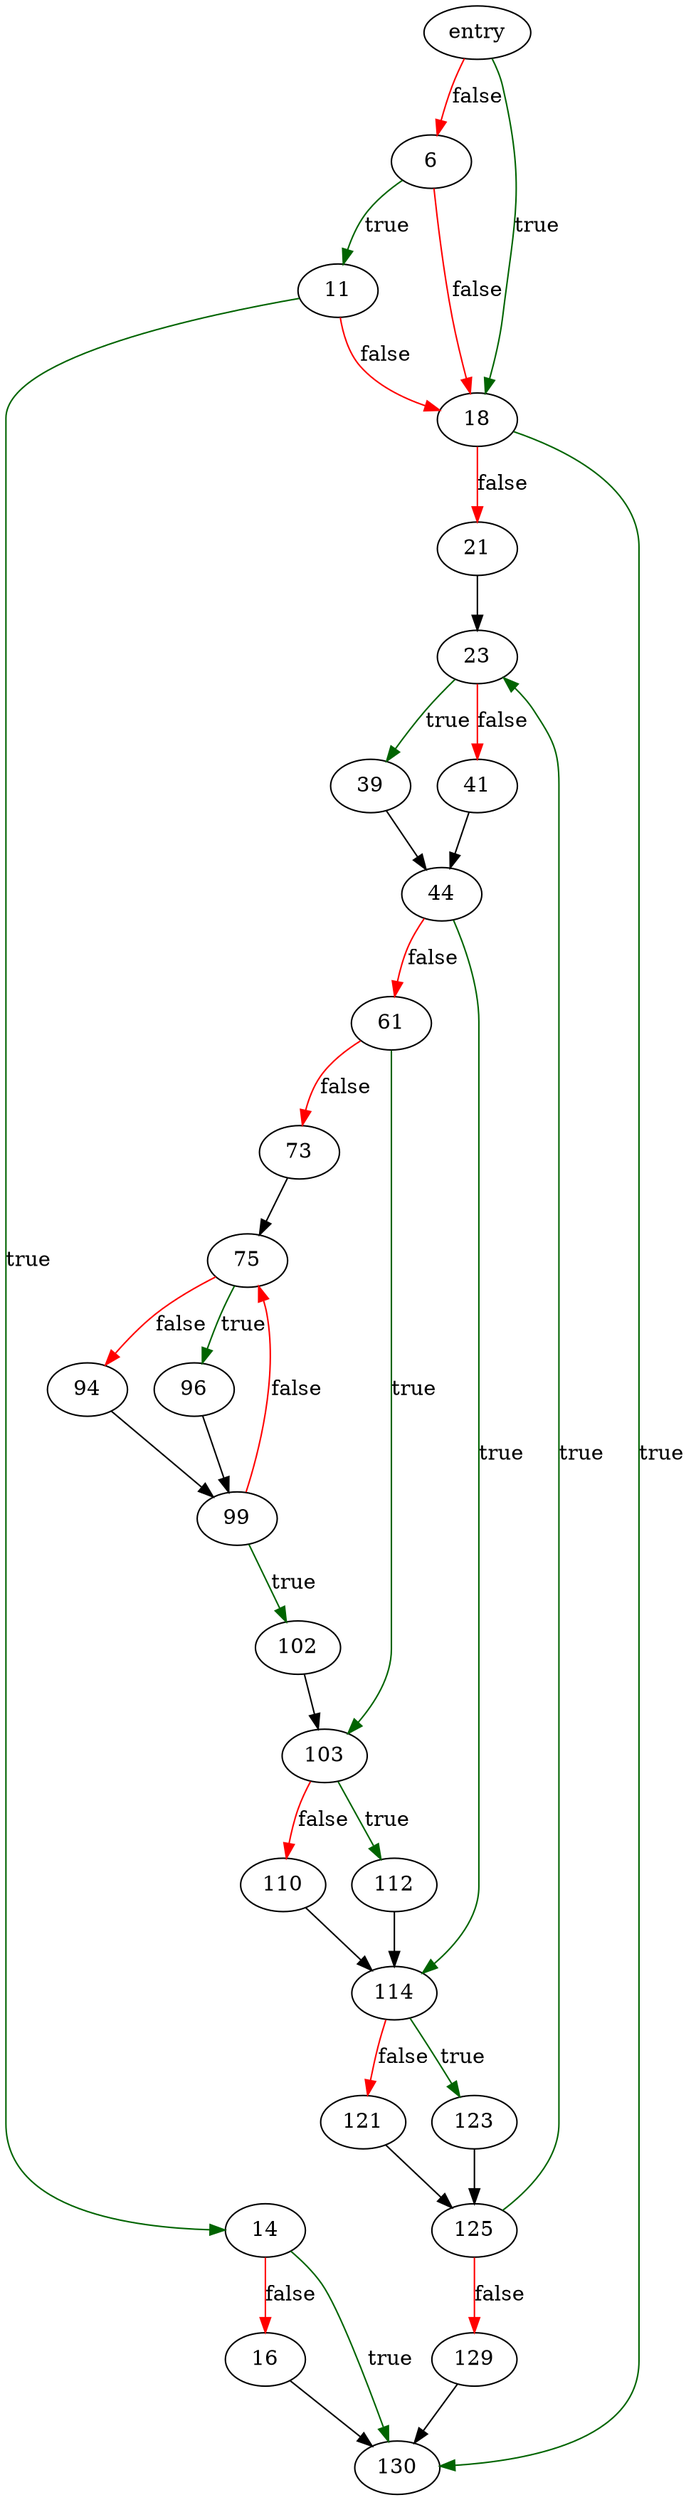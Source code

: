 digraph "write_block" {
	// Node definitions.
	4 [label=entry];
	6;
	11;
	14;
	16;
	18;
	21;
	23;
	39;
	41;
	44;
	61;
	73;
	75;
	94;
	96;
	99;
	102;
	103;
	110;
	112;
	114;
	121;
	123;
	125;
	129;
	130;

	// Edge definitions.
	4 -> 6 [
		color=red
		label=false
	];
	4 -> 18 [
		color=darkgreen
		label=true
	];
	6 -> 11 [
		color=darkgreen
		label=true
	];
	6 -> 18 [
		color=red
		label=false
	];
	11 -> 14 [
		color=darkgreen
		label=true
	];
	11 -> 18 [
		color=red
		label=false
	];
	14 -> 16 [
		color=red
		label=false
	];
	14 -> 130 [
		color=darkgreen
		label=true
	];
	16 -> 130;
	18 -> 21 [
		color=red
		label=false
	];
	18 -> 130 [
		color=darkgreen
		label=true
	];
	21 -> 23;
	23 -> 39 [
		color=darkgreen
		label=true
	];
	23 -> 41 [
		color=red
		label=false
	];
	39 -> 44;
	41 -> 44;
	44 -> 61 [
		color=red
		label=false
	];
	44 -> 114 [
		color=darkgreen
		label=true
	];
	61 -> 73 [
		color=red
		label=false
	];
	61 -> 103 [
		color=darkgreen
		label=true
	];
	73 -> 75;
	75 -> 94 [
		color=red
		label=false
	];
	75 -> 96 [
		color=darkgreen
		label=true
	];
	94 -> 99;
	96 -> 99;
	99 -> 75 [
		color=red
		label=false
	];
	99 -> 102 [
		color=darkgreen
		label=true
	];
	102 -> 103;
	103 -> 110 [
		color=red
		label=false
	];
	103 -> 112 [
		color=darkgreen
		label=true
	];
	110 -> 114;
	112 -> 114;
	114 -> 121 [
		color=red
		label=false
	];
	114 -> 123 [
		color=darkgreen
		label=true
	];
	121 -> 125;
	123 -> 125;
	125 -> 23 [
		color=darkgreen
		label=true
	];
	125 -> 129 [
		color=red
		label=false
	];
	129 -> 130;
}